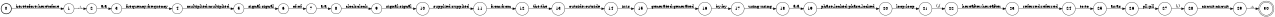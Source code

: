 digraph FST {
rankdir = LR;
size = "8.5,11";
label = "";
center = 1;
orientation = Portrait;
ranksep = "0.4";
nodesep = "0.25";
0 [label = "0", shape = circle, style = bold, fontsize = 14]
	0 -> 1 [label = "heretofore:heretofore", fontsize = 14];
1 [label = "1", shape = circle, style = solid, fontsize = 14]
	1 -> 2 [label = ",:,", fontsize = 14];
2 [label = "2", shape = circle, style = solid, fontsize = 14]
	2 -> 3 [label = "a:a", fontsize = 14];
3 [label = "3", shape = circle, style = solid, fontsize = 14]
	3 -> 4 [label = "frequency:frequency", fontsize = 14];
4 [label = "4", shape = circle, style = solid, fontsize = 14]
	4 -> 5 [label = "multiplied:multiplied", fontsize = 14];
5 [label = "5", shape = circle, style = solid, fontsize = 14]
	5 -> 6 [label = "signal:signal", fontsize = 14];
6 [label = "6", shape = circle, style = solid, fontsize = 14]
	6 -> 7 [label = "of:of", fontsize = 14];
7 [label = "7", shape = circle, style = solid, fontsize = 14]
	7 -> 8 [label = "a:a", fontsize = 14];
8 [label = "8", shape = circle, style = solid, fontsize = 14]
	8 -> 9 [label = "clock:clock", fontsize = 14];
9 [label = "9", shape = circle, style = solid, fontsize = 14]
	9 -> 10 [label = "signal:signal", fontsize = 14];
10 [label = "10", shape = circle, style = solid, fontsize = 14]
	10 -> 11 [label = "supplied:supplied", fontsize = 14];
11 [label = "11", shape = circle, style = solid, fontsize = 14]
	11 -> 12 [label = "from:from", fontsize = 14];
12 [label = "12", shape = circle, style = solid, fontsize = 14]
	12 -> 13 [label = "the:the", fontsize = 14];
13 [label = "13", shape = circle, style = solid, fontsize = 14]
	13 -> 14 [label = "outside:outside", fontsize = 14];
14 [label = "14", shape = circle, style = solid, fontsize = 14]
	14 -> 15 [label = "is:is", fontsize = 14];
15 [label = "15", shape = circle, style = solid, fontsize = 14]
	15 -> 16 [label = "generated:generated", fontsize = 14];
16 [label = "16", shape = circle, style = solid, fontsize = 14]
	16 -> 17 [label = "by:by", fontsize = 14];
17 [label = "17", shape = circle, style = solid, fontsize = 14]
	17 -> 18 [label = "using:using", fontsize = 14];
18 [label = "18", shape = circle, style = solid, fontsize = 14]
	18 -> 19 [label = "a:a", fontsize = 14];
19 [label = "19", shape = circle, style = solid, fontsize = 14]
	19 -> 20 [label = "phase-locked:phase-locked", fontsize = 14];
20 [label = "20", shape = circle, style = solid, fontsize = 14]
	20 -> 21 [label = "loop:loop", fontsize = 14];
21 [label = "21", shape = circle, style = solid, fontsize = 14]
	21 -> 22 [label = "(:(", fontsize = 14];
22 [label = "22", shape = circle, style = solid, fontsize = 14]
	22 -> 23 [label = "hereafter:hereafter", fontsize = 14];
23 [label = "23", shape = circle, style = solid, fontsize = 14]
	23 -> 24 [label = "referred:referred", fontsize = 14];
24 [label = "24", shape = circle, style = solid, fontsize = 14]
	24 -> 25 [label = "to:to", fontsize = 14];
25 [label = "25", shape = circle, style = solid, fontsize = 14]
	25 -> 26 [label = "as:as", fontsize = 14];
26 [label = "26", shape = circle, style = solid, fontsize = 14]
	26 -> 27 [label = "pll:pll", fontsize = 14];
27 [label = "27", shape = circle, style = solid, fontsize = 14]
	27 -> 28 [label = "):)", fontsize = 14];
28 [label = "28", shape = circle, style = solid, fontsize = 14]
	28 -> 29 [label = "circuit:circuit", fontsize = 14];
29 [label = "29", shape = circle, style = solid, fontsize = 14]
	29 -> 30 [label = ".:.", fontsize = 14];
30 [label = "30", shape = doublecircle, style = solid, fontsize = 14]
}
